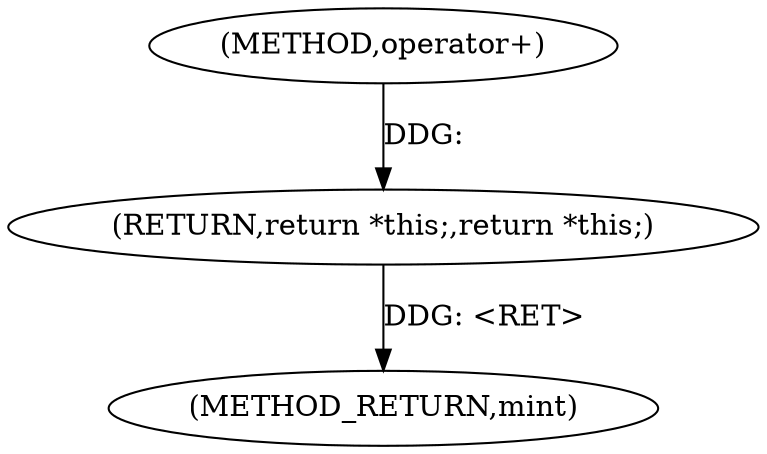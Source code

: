 digraph "operator+" {  
"1000947" [label = "(METHOD,operator+)" ]
"1000952" [label = "(METHOD_RETURN,mint)" ]
"1000949" [label = "(RETURN,return *this;,return *this;)" ]
  "1000949" -> "1000952"  [ label = "DDG: <RET>"] 
  "1000947" -> "1000949"  [ label = "DDG: "] 
}
